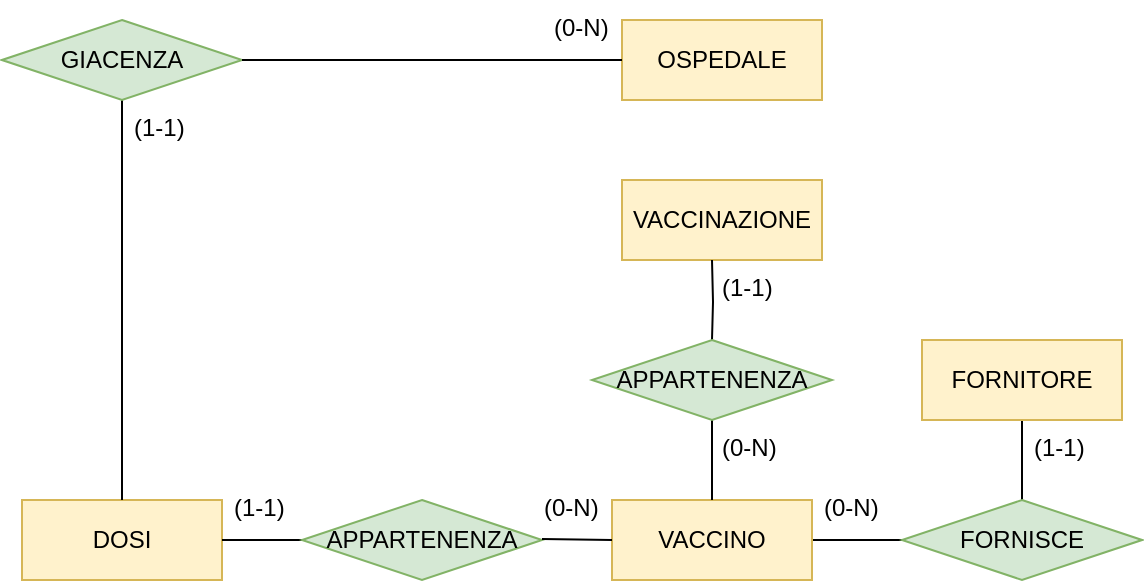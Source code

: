<mxfile version="14.7.3" type="device"><diagram id="if3lKTELgGL6XfIGyFKR" name="Page-1"><mxGraphModel dx="1038" dy="575" grid="1" gridSize="10" guides="1" tooltips="1" connect="1" arrows="1" fold="1" page="1" pageScale="1" pageWidth="827" pageHeight="1169" math="0" shadow="0"><root><mxCell id="0"/><mxCell id="1" parent="0"/><mxCell id="YJDAgh-N6_wqhzz-RkUu-2" value="&lt;font style=&quot;font-size: 12px&quot;&gt;OSPEDALE&lt;/font&gt;" style="whiteSpace=wrap;html=1;align=center;fontSize=9;fillColor=#fff2cc;strokeColor=#d6b656;" parent="1" vertex="1"><mxGeometry x="350" y="390" width="100" height="40" as="geometry"/></mxCell><mxCell id="YJDAgh-N6_wqhzz-RkUu-12" value="VACCINAZIONE" style="whiteSpace=wrap;html=1;align=center;fillColor=#fff2cc;strokeColor=#d6b656;" parent="1" vertex="1"><mxGeometry x="350" y="470" width="100" height="40" as="geometry"/></mxCell><mxCell id="YJDAgh-N6_wqhzz-RkUu-20" style="edgeStyle=orthogonalEdgeStyle;rounded=0;orthogonalLoop=1;jettySize=auto;html=1;exitX=0.5;exitY=1;exitDx=0;exitDy=0;entryX=0.5;entryY=0;entryDx=0;entryDy=0;endArrow=none;endFill=0;" parent="1" target="YJDAgh-N6_wqhzz-RkUu-28" edge="1"><mxGeometry relative="1" as="geometry"><mxPoint x="395" y="510" as="sourcePoint"/></mxGeometry></mxCell><mxCell id="YJDAgh-N6_wqhzz-RkUu-21" value="" style="edgeStyle=orthogonalEdgeStyle;rounded=0;orthogonalLoop=1;jettySize=auto;html=1;endArrow=none;endFill=0;" parent="1" source="YJDAgh-N6_wqhzz-RkUu-22" target="YJDAgh-N6_wqhzz-RkUu-29" edge="1"><mxGeometry relative="1" as="geometry"/></mxCell><mxCell id="YJDAgh-N6_wqhzz-RkUu-22" value="&lt;font style=&quot;font-size: 12px&quot;&gt;VACCINO&lt;/font&gt;" style="whiteSpace=wrap;html=1;align=center;fontSize=9;fillColor=#fff2cc;strokeColor=#d6b656;" parent="1" vertex="1"><mxGeometry x="345" y="630" width="100" height="40" as="geometry"/></mxCell><mxCell id="YJDAgh-N6_wqhzz-RkUu-23" value="" style="edgeStyle=orthogonalEdgeStyle;rounded=0;orthogonalLoop=1;jettySize=auto;html=1;endArrow=none;endFill=0;" parent="1" source="YJDAgh-N6_wqhzz-RkUu-24" target="YJDAgh-N6_wqhzz-RkUu-29" edge="1"><mxGeometry relative="1" as="geometry"/></mxCell><mxCell id="YJDAgh-N6_wqhzz-RkUu-24" value="&lt;font style=&quot;font-size: 12px&quot;&gt;FORNITORE&lt;/font&gt;" style="whiteSpace=wrap;html=1;align=center;fontSize=9;fillColor=#fff2cc;strokeColor=#d6b656;" parent="1" vertex="1"><mxGeometry x="500" y="550" width="100" height="40" as="geometry"/></mxCell><mxCell id="YJDAgh-N6_wqhzz-RkUu-26" value="DOSI" style="whiteSpace=wrap;html=1;align=center;fillColor=#fff2cc;strokeColor=#d6b656;" parent="1" vertex="1"><mxGeometry x="50" y="630" width="100" height="40" as="geometry"/></mxCell><mxCell id="YJDAgh-N6_wqhzz-RkUu-27" value="" style="edgeStyle=orthogonalEdgeStyle;rounded=0;orthogonalLoop=1;jettySize=auto;html=1;endArrow=none;endFill=0;" parent="1" source="YJDAgh-N6_wqhzz-RkUu-28" target="YJDAgh-N6_wqhzz-RkUu-22" edge="1"><mxGeometry relative="1" as="geometry"/></mxCell><mxCell id="YJDAgh-N6_wqhzz-RkUu-28" value="APPARTENENZA" style="shape=rhombus;perimeter=rhombusPerimeter;whiteSpace=wrap;html=1;align=center;fillColor=#d5e8d4;strokeColor=#82b366;" parent="1" vertex="1"><mxGeometry x="335" y="550" width="120" height="40" as="geometry"/></mxCell><mxCell id="YJDAgh-N6_wqhzz-RkUu-29" value="FORNISCE" style="shape=rhombus;perimeter=rhombusPerimeter;whiteSpace=wrap;html=1;align=center;fillColor=#d5e8d4;strokeColor=#82b366;" parent="1" vertex="1"><mxGeometry x="490" y="630" width="120" height="40" as="geometry"/></mxCell><mxCell id="YJDAgh-N6_wqhzz-RkUu-30" value="" style="edgeStyle=orthogonalEdgeStyle;rounded=0;orthogonalLoop=1;jettySize=auto;html=1;endArrow=none;endFill=0;" parent="1" source="YJDAgh-N6_wqhzz-RkUu-32" target="YJDAgh-N6_wqhzz-RkUu-26" edge="1"><mxGeometry relative="1" as="geometry"/></mxCell><mxCell id="YJDAgh-N6_wqhzz-RkUu-32" value="APPARTENENZA" style="shape=rhombus;perimeter=rhombusPerimeter;whiteSpace=wrap;html=1;align=center;fillColor=#d5e8d4;strokeColor=#82b366;" parent="1" vertex="1"><mxGeometry x="190" y="630" width="120" height="40" as="geometry"/></mxCell><mxCell id="YJDAgh-N6_wqhzz-RkUu-34" value="" style="edgeStyle=orthogonalEdgeStyle;rounded=0;orthogonalLoop=1;jettySize=auto;html=1;endArrow=none;endFill=0;" parent="1" source="YJDAgh-N6_wqhzz-RkUu-35" target="YJDAgh-N6_wqhzz-RkUu-26" edge="1"><mxGeometry relative="1" as="geometry"/></mxCell><mxCell id="YJDAgh-N6_wqhzz-RkUu-35" value="GIACENZA" style="shape=rhombus;perimeter=rhombusPerimeter;whiteSpace=wrap;html=1;align=center;fillColor=#d5e8d4;strokeColor=#82b366;" parent="1" vertex="1"><mxGeometry x="40" y="390" width="120" height="40" as="geometry"/></mxCell><mxCell id="tiBHnijfQ2OILjYWYc_5-1" value="" style="endArrow=none;html=1;entryX=0;entryY=0.5;entryDx=0;entryDy=0;" parent="1" target="YJDAgh-N6_wqhzz-RkUu-22" edge="1"><mxGeometry width="50" height="50" relative="1" as="geometry"><mxPoint x="310" y="649.5" as="sourcePoint"/><mxPoint x="340" y="650" as="targetPoint"/></mxGeometry></mxCell><mxCell id="QA13i_wKVGNDpqlWQDDQ-2" value="" style="endArrow=none;html=1;entryX=0;entryY=0.5;entryDx=0;entryDy=0;" parent="1" target="YJDAgh-N6_wqhzz-RkUu-2" edge="1"><mxGeometry width="50" height="50" relative="1" as="geometry"><mxPoint x="160" y="410" as="sourcePoint"/><mxPoint x="210" y="360" as="targetPoint"/></mxGeometry></mxCell><mxCell id="j4cx9lD1k6MzTC8_Avh2-1" value="(0-N)" style="text;strokeColor=none;fillColor=none;spacingLeft=4;spacingRight=4;overflow=hidden;rotatable=0;points=[[0,0.5],[1,0.5]];portConstraint=eastwest;fontSize=12;" vertex="1" parent="1"><mxGeometry x="310" y="380" width="40" height="30" as="geometry"/></mxCell><mxCell id="j4cx9lD1k6MzTC8_Avh2-2" value="(1-1)" style="text;strokeColor=none;fillColor=none;spacingLeft=4;spacingRight=4;overflow=hidden;rotatable=0;points=[[0,0.5],[1,0.5]];portConstraint=eastwest;fontSize=12;" vertex="1" parent="1"><mxGeometry x="100" y="430" width="40" height="30" as="geometry"/></mxCell><mxCell id="j4cx9lD1k6MzTC8_Avh2-3" value="(1-1)" style="text;strokeColor=none;fillColor=none;spacingLeft=4;spacingRight=4;overflow=hidden;rotatable=0;points=[[0,0.5],[1,0.5]];portConstraint=eastwest;fontSize=12;" vertex="1" parent="1"><mxGeometry x="150" y="620" width="40" height="30" as="geometry"/></mxCell><mxCell id="j4cx9lD1k6MzTC8_Avh2-4" value="(0-N)" style="text;strokeColor=none;fillColor=none;spacingLeft=4;spacingRight=4;overflow=hidden;rotatable=0;points=[[0,0.5],[1,0.5]];portConstraint=eastwest;fontSize=12;" vertex="1" parent="1"><mxGeometry x="305" y="620" width="40" height="30" as="geometry"/></mxCell><mxCell id="j4cx9lD1k6MzTC8_Avh2-5" value="(0-N)" style="text;strokeColor=none;fillColor=none;spacingLeft=4;spacingRight=4;overflow=hidden;rotatable=0;points=[[0,0.5],[1,0.5]];portConstraint=eastwest;fontSize=12;" vertex="1" parent="1"><mxGeometry x="445" y="620" width="40" height="30" as="geometry"/></mxCell><mxCell id="j4cx9lD1k6MzTC8_Avh2-6" value="(1-1)" style="text;strokeColor=none;fillColor=none;spacingLeft=4;spacingRight=4;overflow=hidden;rotatable=0;points=[[0,0.5],[1,0.5]];portConstraint=eastwest;fontSize=12;" vertex="1" parent="1"><mxGeometry x="550" y="590" width="40" height="30" as="geometry"/></mxCell><mxCell id="j4cx9lD1k6MzTC8_Avh2-7" value="(1-1)" style="text;strokeColor=none;fillColor=none;spacingLeft=4;spacingRight=4;overflow=hidden;rotatable=0;points=[[0,0.5],[1,0.5]];portConstraint=eastwest;fontSize=12;" vertex="1" parent="1"><mxGeometry x="394" y="510" width="40" height="30" as="geometry"/></mxCell><mxCell id="j4cx9lD1k6MzTC8_Avh2-8" value="(0-N)" style="text;strokeColor=none;fillColor=none;spacingLeft=4;spacingRight=4;overflow=hidden;rotatable=0;points=[[0,0.5],[1,0.5]];portConstraint=eastwest;fontSize=12;" vertex="1" parent="1"><mxGeometry x="394" y="590" width="40" height="30" as="geometry"/></mxCell></root></mxGraphModel></diagram></mxfile>